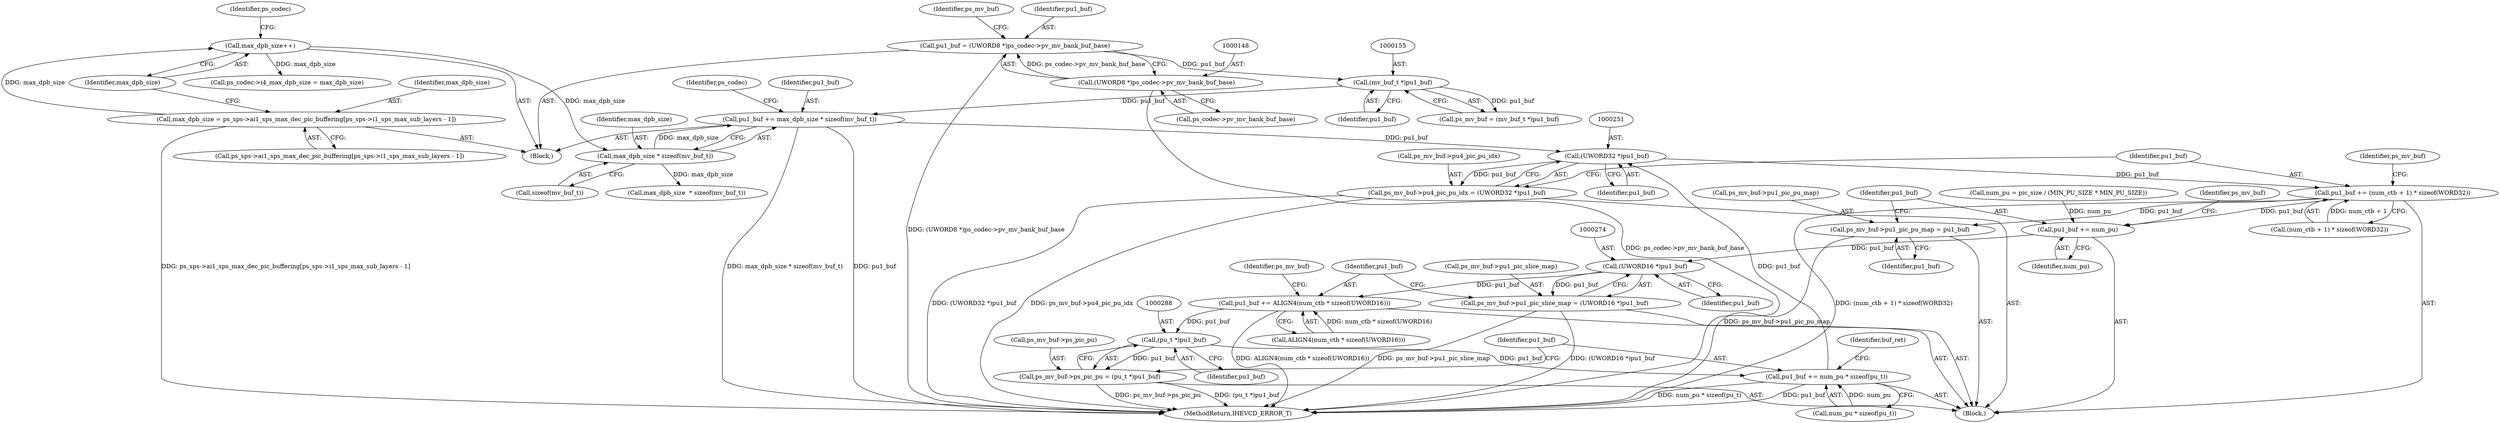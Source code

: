 digraph "0_Android_913d9e8d93d6b81bb8eac3fc2c1426651f5b259d_1@API" {
"1000157" [label="(Call,pu1_buf += max_dpb_size * sizeof(mv_buf_t))"];
"1000159" [label="(Call,max_dpb_size * sizeof(mv_buf_t))"];
"1000138" [label="(Call,max_dpb_size++)"];
"1000127" [label="(Call,max_dpb_size = ps_sps->ai1_sps_max_dec_pic_buffering[ps_sps->i1_sps_max_sub_layers - 1])"];
"1000154" [label="(Call,(mv_buf_t *)pu1_buf)"];
"1000145" [label="(Call,pu1_buf = (UWORD8 *)ps_codec->pv_mv_bank_buf_base)"];
"1000147" [label="(Call,(UWORD8 *)ps_codec->pv_mv_bank_buf_base)"];
"1000250" [label="(Call,(UWORD32 *)pu1_buf)"];
"1000246" [label="(Call,ps_mv_buf->pu4_pic_pu_idx = (UWORD32 *)pu1_buf)"];
"1000253" [label="(Call,pu1_buf += (num_ctb + 1) * sizeof(WORD32))"];
"1000261" [label="(Call,ps_mv_buf->pu1_pic_pu_map = pu1_buf)"];
"1000266" [label="(Call,pu1_buf += num_pu)"];
"1000273" [label="(Call,(UWORD16 *)pu1_buf)"];
"1000269" [label="(Call,ps_mv_buf->pu1_pic_slice_map = (UWORD16 *)pu1_buf)"];
"1000276" [label="(Call,pu1_buf += ALIGN4(num_ctb * sizeof(UWORD16)))"];
"1000287" [label="(Call,(pu_t *)pu1_buf)"];
"1000283" [label="(Call,ps_mv_buf->ps_pic_pu = (pu_t *)pu1_buf)"];
"1000290" [label="(Call,pu1_buf += num_pu * sizeof(pu_t))"];
"1000261" [label="(Call,ps_mv_buf->pu1_pic_pu_map = pu1_buf)"];
"1000252" [label="(Identifier,pu1_buf)"];
"1000250" [label="(Call,(UWORD32 *)pu1_buf)"];
"1000265" [label="(Identifier,pu1_buf)"];
"1000149" [label="(Call,ps_codec->pv_mv_bank_buf_base)"];
"1000283" [label="(Call,ps_mv_buf->ps_pic_pu = (pu_t *)pu1_buf)"];
"1000289" [label="(Identifier,pu1_buf)"];
"1000160" [label="(Identifier,max_dpb_size)"];
"1000147" [label="(Call,(UWORD8 *)ps_codec->pv_mv_bank_buf_base)"];
"1000146" [label="(Identifier,pu1_buf)"];
"1000153" [label="(Identifier,ps_mv_buf)"];
"1000253" [label="(Call,pu1_buf += (num_ctb + 1) * sizeof(WORD32))"];
"1000268" [label="(Identifier,num_pu)"];
"1000273" [label="(Call,(UWORD16 *)pu1_buf)"];
"1000291" [label="(Identifier,pu1_buf)"];
"1000129" [label="(Call,ps_sps->ai1_sps_max_dec_pic_buffering[ps_sps->i1_sps_max_sub_layers - 1])"];
"1000156" [label="(Identifier,pu1_buf)"];
"1000324" [label="(MethodReturn,IHEVCD_ERROR_T)"];
"1000277" [label="(Identifier,pu1_buf)"];
"1000287" [label="(Call,(pu_t *)pu1_buf)"];
"1000165" [label="(Identifier,ps_codec)"];
"1000127" [label="(Call,max_dpb_size = ps_sps->ai1_sps_max_dec_pic_buffering[ps_sps->i1_sps_max_sub_layers - 1])"];
"1000152" [label="(Call,ps_mv_buf = (mv_buf_t *)pu1_buf)"];
"1000254" [label="(Identifier,pu1_buf)"];
"1000276" [label="(Call,pu1_buf += ALIGN4(num_ctb * sizeof(UWORD16)))"];
"1000269" [label="(Call,ps_mv_buf->pu1_pic_slice_map = (UWORD16 *)pu1_buf)"];
"1000157" [label="(Call,pu1_buf += max_dpb_size * sizeof(mv_buf_t))"];
"1000139" [label="(Identifier,max_dpb_size)"];
"1000266" [label="(Call,pu1_buf += num_pu)"];
"1000292" [label="(Call,num_pu * sizeof(pu_t))"];
"1000275" [label="(Identifier,pu1_buf)"];
"1000270" [label="(Call,ps_mv_buf->pu1_pic_slice_map)"];
"1000159" [label="(Call,max_dpb_size * sizeof(mv_buf_t))"];
"1000262" [label="(Call,ps_mv_buf->pu1_pic_pu_map)"];
"1000161" [label="(Call,sizeof(mv_buf_t))"];
"1000255" [label="(Call,(num_ctb + 1) * sizeof(WORD32))"];
"1000284" [label="(Call,ps_mv_buf->ps_pic_pu)"];
"1000297" [label="(Identifier,buf_ret)"];
"1000247" [label="(Call,ps_mv_buf->pu4_pic_pu_idx)"];
"1000267" [label="(Identifier,pu1_buf)"];
"1000278" [label="(Call,ALIGN4(num_ctb * sizeof(UWORD16)))"];
"1000106" [label="(Block,)"];
"1000128" [label="(Identifier,max_dpb_size)"];
"1000158" [label="(Identifier,pu1_buf)"];
"1000263" [label="(Identifier,ps_mv_buf)"];
"1000138" [label="(Call,max_dpb_size++)"];
"1000199" [label="(Block,)"];
"1000271" [label="(Identifier,ps_mv_buf)"];
"1000246" [label="(Call,ps_mv_buf->pu4_pic_pu_idx = (UWORD32 *)pu1_buf)"];
"1000145" [label="(Call,pu1_buf = (UWORD8 *)ps_codec->pv_mv_bank_buf_base)"];
"1000154" [label="(Call,(mv_buf_t *)pu1_buf)"];
"1000140" [label="(Call,ps_codec->i4_max_dpb_size = max_dpb_size)"];
"1000215" [label="(Call,num_pu = pic_size / (MIN_PU_SIZE * MIN_PU_SIZE))"];
"1000142" [label="(Identifier,ps_codec)"];
"1000290" [label="(Call,pu1_buf += num_pu * sizeof(pu_t))"];
"1000285" [label="(Identifier,ps_mv_buf)"];
"1000174" [label="(Call,max_dpb_size  * sizeof(mv_buf_t))"];
"1000157" -> "1000106"  [label="AST: "];
"1000157" -> "1000159"  [label="CFG: "];
"1000158" -> "1000157"  [label="AST: "];
"1000159" -> "1000157"  [label="AST: "];
"1000165" -> "1000157"  [label="CFG: "];
"1000157" -> "1000324"  [label="DDG: max_dpb_size * sizeof(mv_buf_t)"];
"1000157" -> "1000324"  [label="DDG: pu1_buf"];
"1000159" -> "1000157"  [label="DDG: max_dpb_size"];
"1000154" -> "1000157"  [label="DDG: pu1_buf"];
"1000157" -> "1000250"  [label="DDG: pu1_buf"];
"1000159" -> "1000161"  [label="CFG: "];
"1000160" -> "1000159"  [label="AST: "];
"1000161" -> "1000159"  [label="AST: "];
"1000138" -> "1000159"  [label="DDG: max_dpb_size"];
"1000159" -> "1000174"  [label="DDG: max_dpb_size"];
"1000138" -> "1000106"  [label="AST: "];
"1000138" -> "1000139"  [label="CFG: "];
"1000139" -> "1000138"  [label="AST: "];
"1000142" -> "1000138"  [label="CFG: "];
"1000127" -> "1000138"  [label="DDG: max_dpb_size"];
"1000138" -> "1000140"  [label="DDG: max_dpb_size"];
"1000127" -> "1000106"  [label="AST: "];
"1000127" -> "1000129"  [label="CFG: "];
"1000128" -> "1000127"  [label="AST: "];
"1000129" -> "1000127"  [label="AST: "];
"1000139" -> "1000127"  [label="CFG: "];
"1000127" -> "1000324"  [label="DDG: ps_sps->ai1_sps_max_dec_pic_buffering[ps_sps->i1_sps_max_sub_layers - 1]"];
"1000154" -> "1000152"  [label="AST: "];
"1000154" -> "1000156"  [label="CFG: "];
"1000155" -> "1000154"  [label="AST: "];
"1000156" -> "1000154"  [label="AST: "];
"1000152" -> "1000154"  [label="CFG: "];
"1000154" -> "1000152"  [label="DDG: pu1_buf"];
"1000145" -> "1000154"  [label="DDG: pu1_buf"];
"1000145" -> "1000106"  [label="AST: "];
"1000145" -> "1000147"  [label="CFG: "];
"1000146" -> "1000145"  [label="AST: "];
"1000147" -> "1000145"  [label="AST: "];
"1000153" -> "1000145"  [label="CFG: "];
"1000145" -> "1000324"  [label="DDG: (UWORD8 *)ps_codec->pv_mv_bank_buf_base"];
"1000147" -> "1000145"  [label="DDG: ps_codec->pv_mv_bank_buf_base"];
"1000147" -> "1000149"  [label="CFG: "];
"1000148" -> "1000147"  [label="AST: "];
"1000149" -> "1000147"  [label="AST: "];
"1000147" -> "1000324"  [label="DDG: ps_codec->pv_mv_bank_buf_base"];
"1000250" -> "1000246"  [label="AST: "];
"1000250" -> "1000252"  [label="CFG: "];
"1000251" -> "1000250"  [label="AST: "];
"1000252" -> "1000250"  [label="AST: "];
"1000246" -> "1000250"  [label="CFG: "];
"1000250" -> "1000246"  [label="DDG: pu1_buf"];
"1000290" -> "1000250"  [label="DDG: pu1_buf"];
"1000250" -> "1000253"  [label="DDG: pu1_buf"];
"1000246" -> "1000199"  [label="AST: "];
"1000247" -> "1000246"  [label="AST: "];
"1000254" -> "1000246"  [label="CFG: "];
"1000246" -> "1000324"  [label="DDG: (UWORD32 *)pu1_buf"];
"1000246" -> "1000324"  [label="DDG: ps_mv_buf->pu4_pic_pu_idx"];
"1000253" -> "1000199"  [label="AST: "];
"1000253" -> "1000255"  [label="CFG: "];
"1000254" -> "1000253"  [label="AST: "];
"1000255" -> "1000253"  [label="AST: "];
"1000263" -> "1000253"  [label="CFG: "];
"1000253" -> "1000324"  [label="DDG: (num_ctb + 1) * sizeof(WORD32)"];
"1000255" -> "1000253"  [label="DDG: num_ctb + 1"];
"1000253" -> "1000261"  [label="DDG: pu1_buf"];
"1000253" -> "1000266"  [label="DDG: pu1_buf"];
"1000261" -> "1000199"  [label="AST: "];
"1000261" -> "1000265"  [label="CFG: "];
"1000262" -> "1000261"  [label="AST: "];
"1000265" -> "1000261"  [label="AST: "];
"1000267" -> "1000261"  [label="CFG: "];
"1000261" -> "1000324"  [label="DDG: ps_mv_buf->pu1_pic_pu_map"];
"1000266" -> "1000199"  [label="AST: "];
"1000266" -> "1000268"  [label="CFG: "];
"1000267" -> "1000266"  [label="AST: "];
"1000268" -> "1000266"  [label="AST: "];
"1000271" -> "1000266"  [label="CFG: "];
"1000215" -> "1000266"  [label="DDG: num_pu"];
"1000266" -> "1000273"  [label="DDG: pu1_buf"];
"1000273" -> "1000269"  [label="AST: "];
"1000273" -> "1000275"  [label="CFG: "];
"1000274" -> "1000273"  [label="AST: "];
"1000275" -> "1000273"  [label="AST: "];
"1000269" -> "1000273"  [label="CFG: "];
"1000273" -> "1000269"  [label="DDG: pu1_buf"];
"1000273" -> "1000276"  [label="DDG: pu1_buf"];
"1000269" -> "1000199"  [label="AST: "];
"1000270" -> "1000269"  [label="AST: "];
"1000277" -> "1000269"  [label="CFG: "];
"1000269" -> "1000324"  [label="DDG: (UWORD16 *)pu1_buf"];
"1000269" -> "1000324"  [label="DDG: ps_mv_buf->pu1_pic_slice_map"];
"1000276" -> "1000199"  [label="AST: "];
"1000276" -> "1000278"  [label="CFG: "];
"1000277" -> "1000276"  [label="AST: "];
"1000278" -> "1000276"  [label="AST: "];
"1000285" -> "1000276"  [label="CFG: "];
"1000276" -> "1000324"  [label="DDG: ALIGN4(num_ctb * sizeof(UWORD16))"];
"1000278" -> "1000276"  [label="DDG: num_ctb * sizeof(UWORD16)"];
"1000276" -> "1000287"  [label="DDG: pu1_buf"];
"1000287" -> "1000283"  [label="AST: "];
"1000287" -> "1000289"  [label="CFG: "];
"1000288" -> "1000287"  [label="AST: "];
"1000289" -> "1000287"  [label="AST: "];
"1000283" -> "1000287"  [label="CFG: "];
"1000287" -> "1000283"  [label="DDG: pu1_buf"];
"1000287" -> "1000290"  [label="DDG: pu1_buf"];
"1000283" -> "1000199"  [label="AST: "];
"1000284" -> "1000283"  [label="AST: "];
"1000291" -> "1000283"  [label="CFG: "];
"1000283" -> "1000324"  [label="DDG: ps_mv_buf->ps_pic_pu"];
"1000283" -> "1000324"  [label="DDG: (pu_t *)pu1_buf"];
"1000290" -> "1000199"  [label="AST: "];
"1000290" -> "1000292"  [label="CFG: "];
"1000291" -> "1000290"  [label="AST: "];
"1000292" -> "1000290"  [label="AST: "];
"1000297" -> "1000290"  [label="CFG: "];
"1000290" -> "1000324"  [label="DDG: pu1_buf"];
"1000290" -> "1000324"  [label="DDG: num_pu * sizeof(pu_t)"];
"1000292" -> "1000290"  [label="DDG: num_pu"];
}
